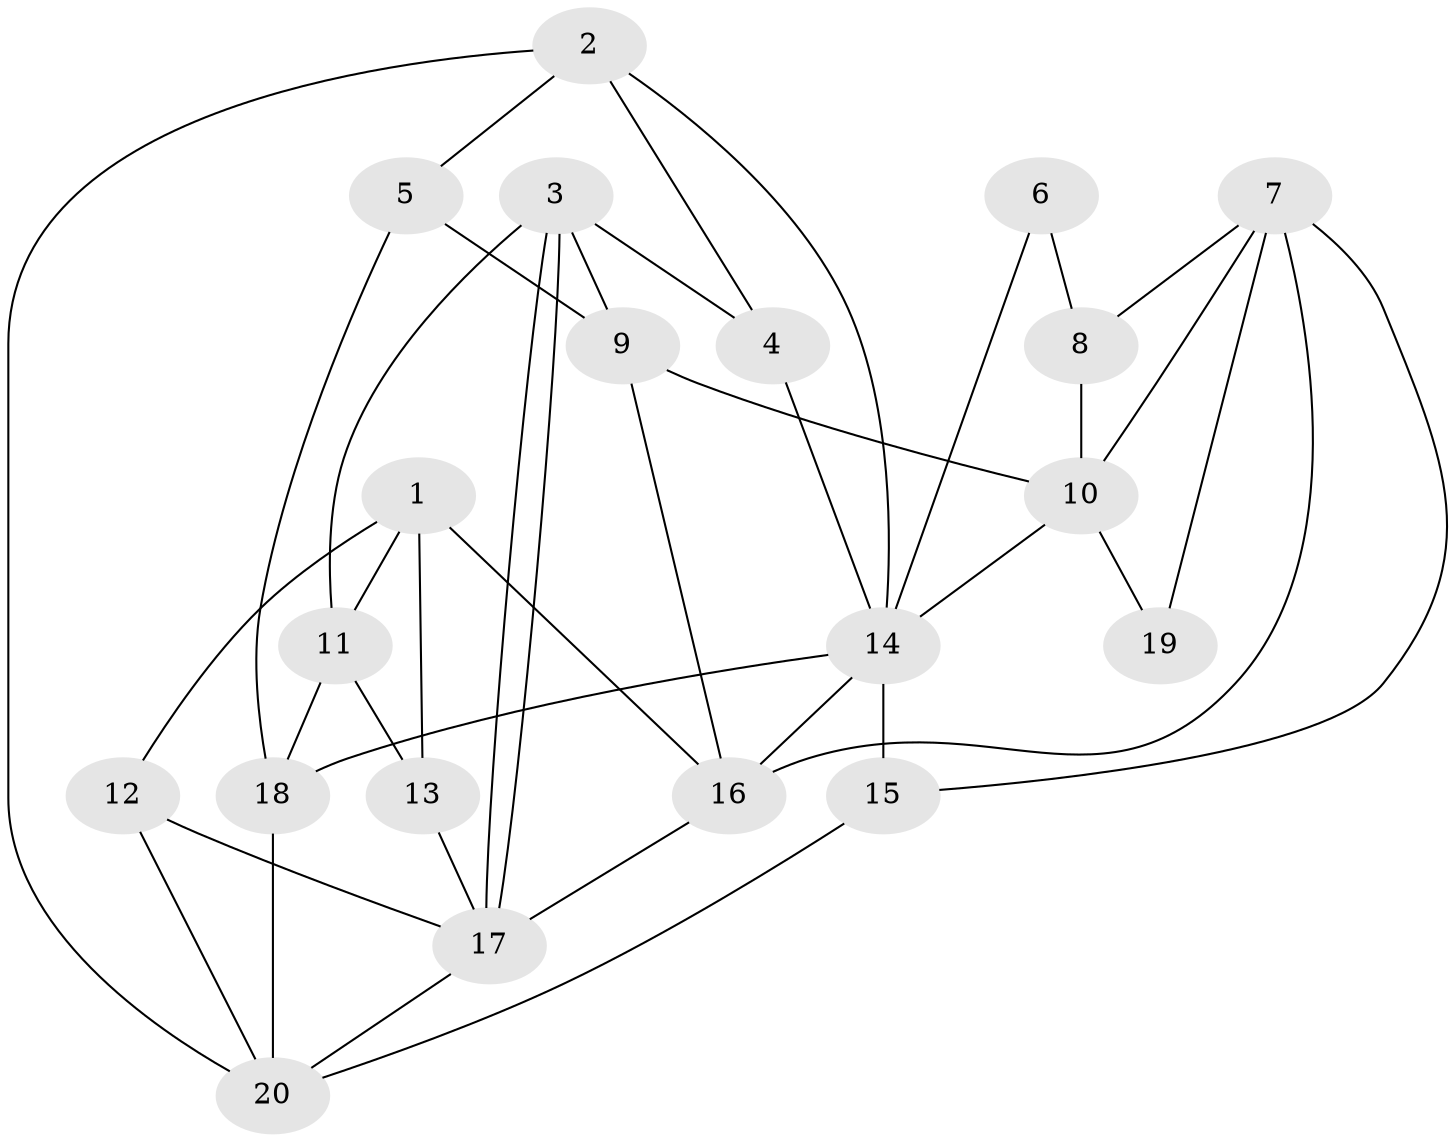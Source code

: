// Generated by graph-tools (version 1.1) at 2025/46/02/15/25 05:46:28]
// undirected, 20 vertices, 40 edges
graph export_dot {
graph [start="1"]
  node [color=gray90,style=filled];
  1;
  2;
  3;
  4;
  5;
  6;
  7;
  8;
  9;
  10;
  11;
  12;
  13;
  14;
  15;
  16;
  17;
  18;
  19;
  20;
  1 -- 16;
  1 -- 13;
  1 -- 11;
  1 -- 12;
  2 -- 5;
  2 -- 14;
  2 -- 4;
  2 -- 20;
  3 -- 17;
  3 -- 17;
  3 -- 11;
  3 -- 4;
  3 -- 9;
  4 -- 14;
  5 -- 9;
  5 -- 18;
  6 -- 14;
  6 -- 8;
  7 -- 16;
  7 -- 10;
  7 -- 8;
  7 -- 15;
  7 -- 19;
  8 -- 10;
  9 -- 16;
  9 -- 10;
  10 -- 14;
  10 -- 19;
  11 -- 18;
  11 -- 13;
  12 -- 17;
  12 -- 20;
  13 -- 17;
  14 -- 15;
  14 -- 16;
  14 -- 18;
  15 -- 20;
  16 -- 17;
  17 -- 20;
  18 -- 20;
}
